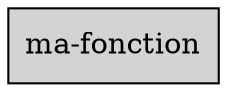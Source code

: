 digraph G {
rankdir=TB;
edge [labelfontsize=12];
node [shape=box, style=filled];
"1" [label="ma-fonction"];
}